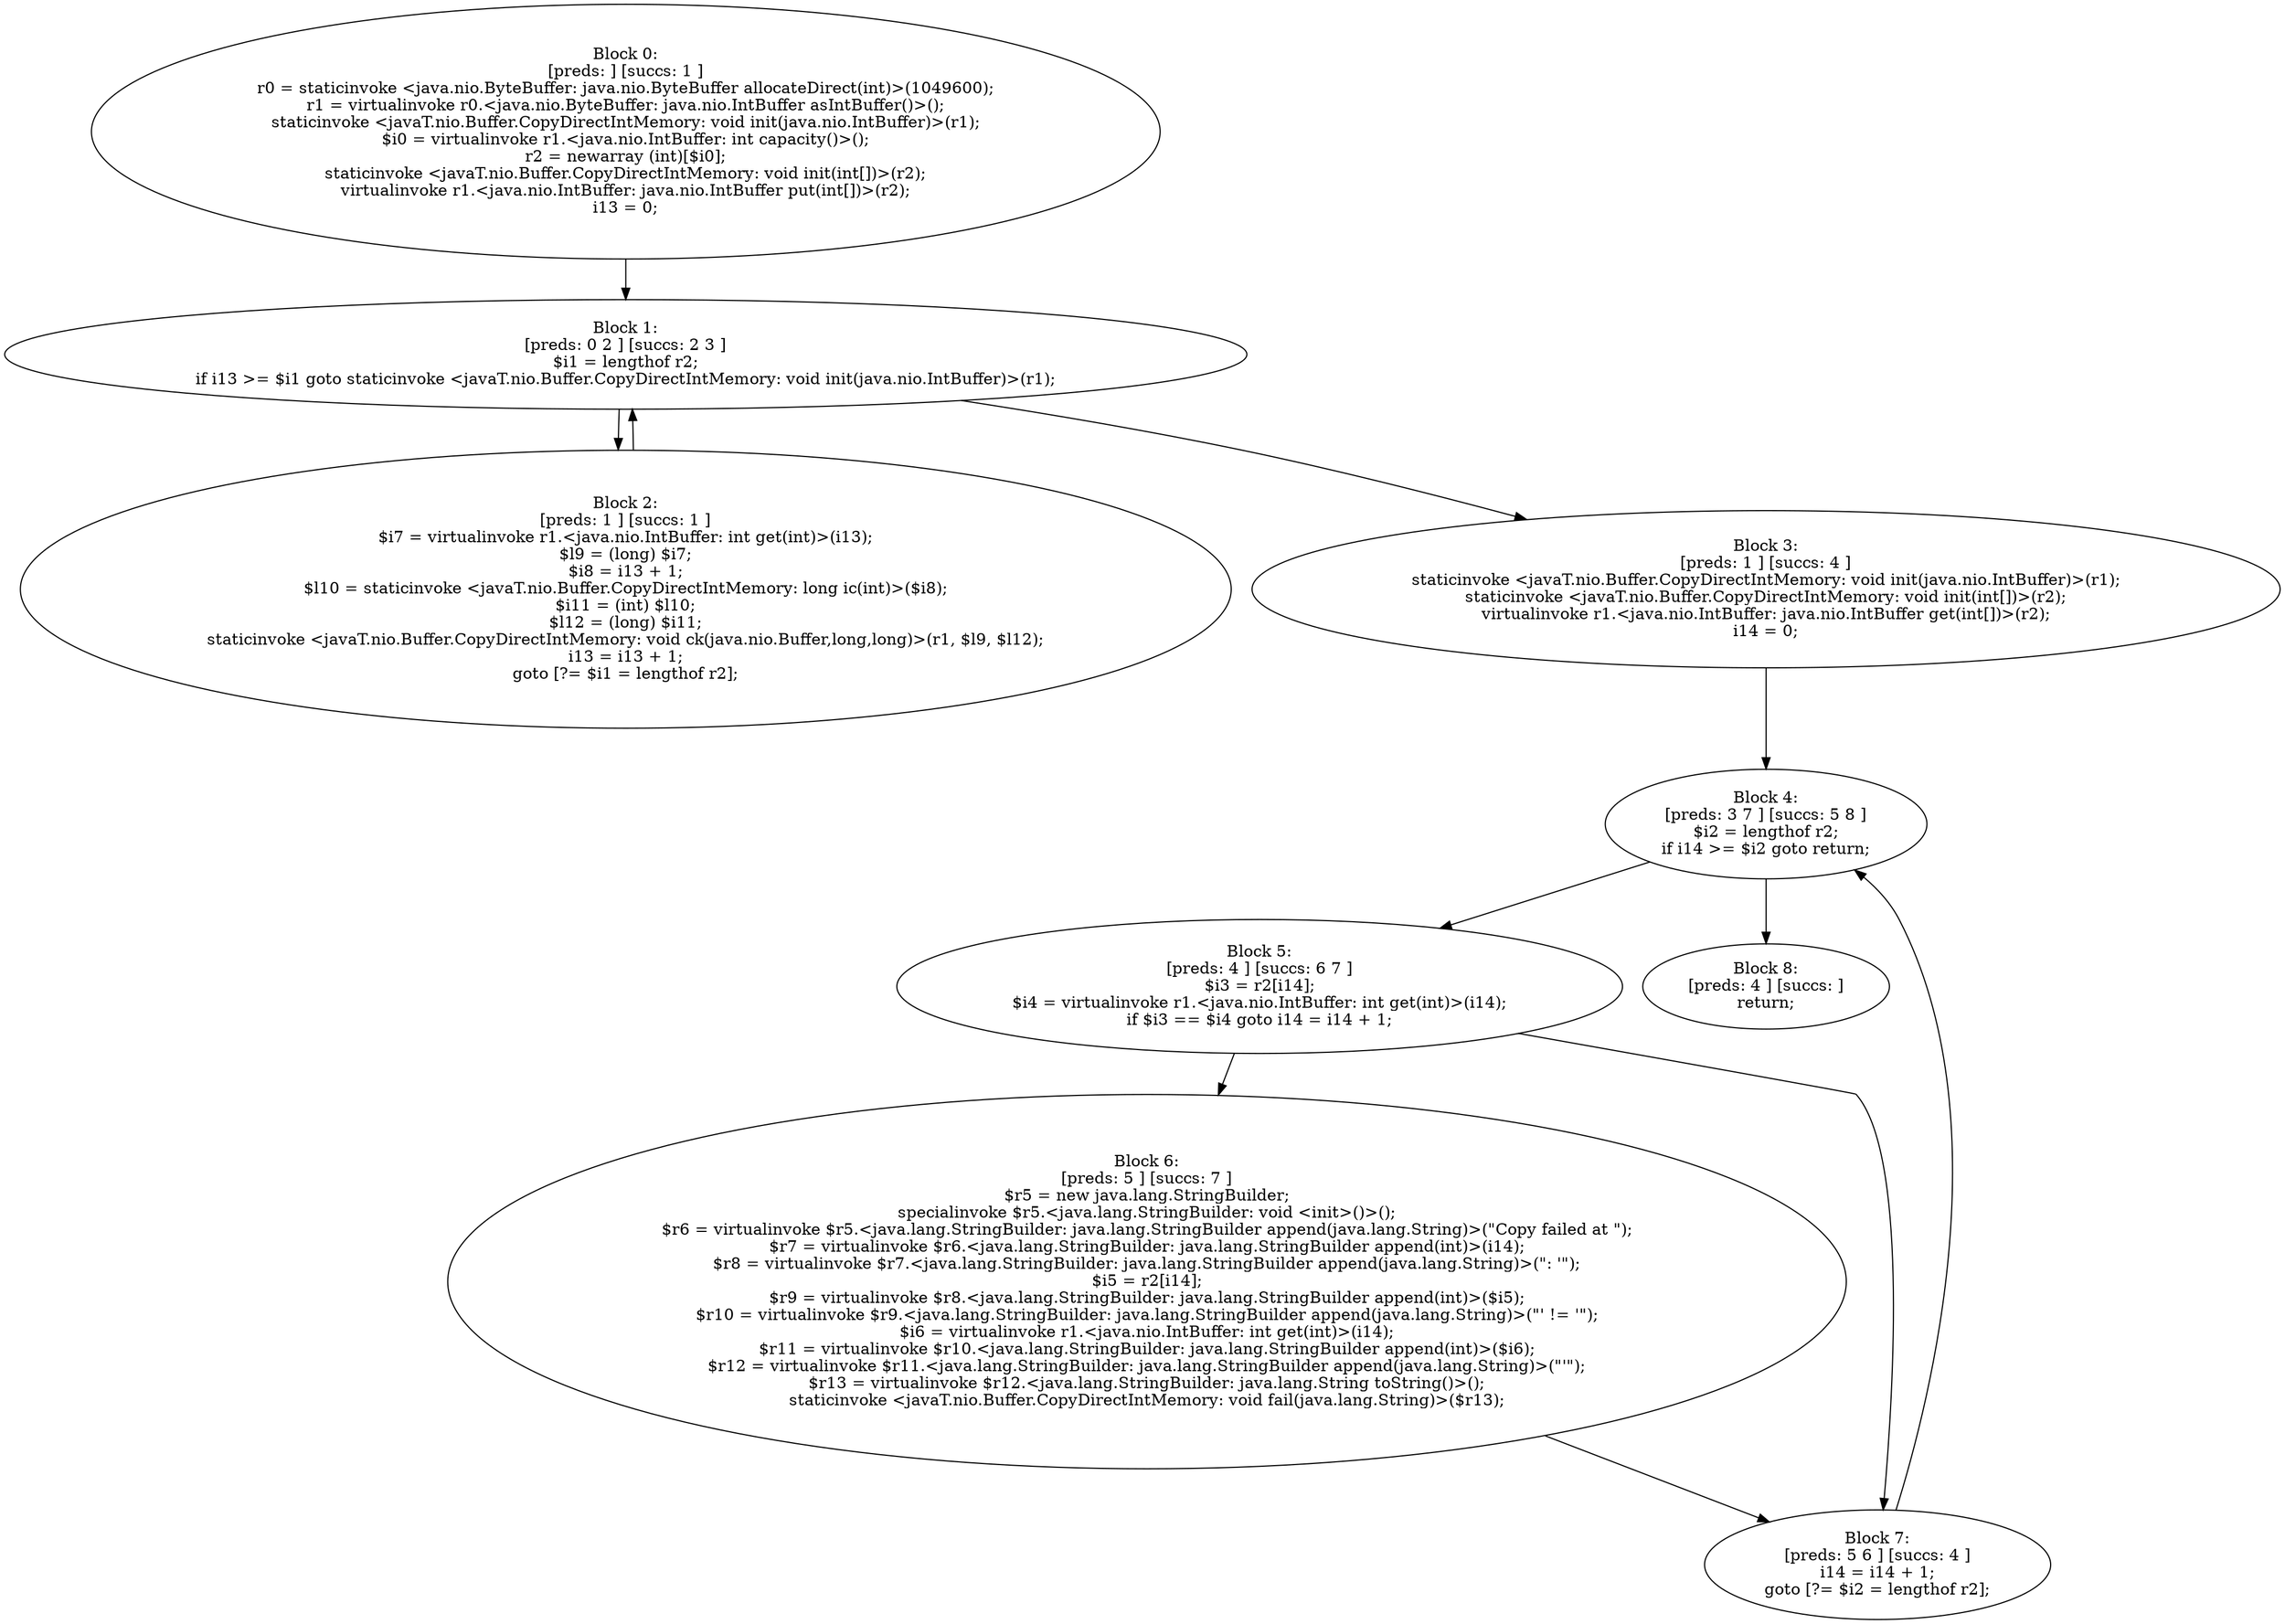 digraph "unitGraph" {
    "Block 0:
[preds: ] [succs: 1 ]
r0 = staticinvoke <java.nio.ByteBuffer: java.nio.ByteBuffer allocateDirect(int)>(1049600);
r1 = virtualinvoke r0.<java.nio.ByteBuffer: java.nio.IntBuffer asIntBuffer()>();
staticinvoke <javaT.nio.Buffer.CopyDirectIntMemory: void init(java.nio.IntBuffer)>(r1);
$i0 = virtualinvoke r1.<java.nio.IntBuffer: int capacity()>();
r2 = newarray (int)[$i0];
staticinvoke <javaT.nio.Buffer.CopyDirectIntMemory: void init(int[])>(r2);
virtualinvoke r1.<java.nio.IntBuffer: java.nio.IntBuffer put(int[])>(r2);
i13 = 0;
"
    "Block 1:
[preds: 0 2 ] [succs: 2 3 ]
$i1 = lengthof r2;
if i13 >= $i1 goto staticinvoke <javaT.nio.Buffer.CopyDirectIntMemory: void init(java.nio.IntBuffer)>(r1);
"
    "Block 2:
[preds: 1 ] [succs: 1 ]
$i7 = virtualinvoke r1.<java.nio.IntBuffer: int get(int)>(i13);
$l9 = (long) $i7;
$i8 = i13 + 1;
$l10 = staticinvoke <javaT.nio.Buffer.CopyDirectIntMemory: long ic(int)>($i8);
$i11 = (int) $l10;
$l12 = (long) $i11;
staticinvoke <javaT.nio.Buffer.CopyDirectIntMemory: void ck(java.nio.Buffer,long,long)>(r1, $l9, $l12);
i13 = i13 + 1;
goto [?= $i1 = lengthof r2];
"
    "Block 3:
[preds: 1 ] [succs: 4 ]
staticinvoke <javaT.nio.Buffer.CopyDirectIntMemory: void init(java.nio.IntBuffer)>(r1);
staticinvoke <javaT.nio.Buffer.CopyDirectIntMemory: void init(int[])>(r2);
virtualinvoke r1.<java.nio.IntBuffer: java.nio.IntBuffer get(int[])>(r2);
i14 = 0;
"
    "Block 4:
[preds: 3 7 ] [succs: 5 8 ]
$i2 = lengthof r2;
if i14 >= $i2 goto return;
"
    "Block 5:
[preds: 4 ] [succs: 6 7 ]
$i3 = r2[i14];
$i4 = virtualinvoke r1.<java.nio.IntBuffer: int get(int)>(i14);
if $i3 == $i4 goto i14 = i14 + 1;
"
    "Block 6:
[preds: 5 ] [succs: 7 ]
$r5 = new java.lang.StringBuilder;
specialinvoke $r5.<java.lang.StringBuilder: void <init>()>();
$r6 = virtualinvoke $r5.<java.lang.StringBuilder: java.lang.StringBuilder append(java.lang.String)>(\"Copy failed at \");
$r7 = virtualinvoke $r6.<java.lang.StringBuilder: java.lang.StringBuilder append(int)>(i14);
$r8 = virtualinvoke $r7.<java.lang.StringBuilder: java.lang.StringBuilder append(java.lang.String)>(\": \'\");
$i5 = r2[i14];
$r9 = virtualinvoke $r8.<java.lang.StringBuilder: java.lang.StringBuilder append(int)>($i5);
$r10 = virtualinvoke $r9.<java.lang.StringBuilder: java.lang.StringBuilder append(java.lang.String)>(\"\' != \'\");
$i6 = virtualinvoke r1.<java.nio.IntBuffer: int get(int)>(i14);
$r11 = virtualinvoke $r10.<java.lang.StringBuilder: java.lang.StringBuilder append(int)>($i6);
$r12 = virtualinvoke $r11.<java.lang.StringBuilder: java.lang.StringBuilder append(java.lang.String)>(\"\'\");
$r13 = virtualinvoke $r12.<java.lang.StringBuilder: java.lang.String toString()>();
staticinvoke <javaT.nio.Buffer.CopyDirectIntMemory: void fail(java.lang.String)>($r13);
"
    "Block 7:
[preds: 5 6 ] [succs: 4 ]
i14 = i14 + 1;
goto [?= $i2 = lengthof r2];
"
    "Block 8:
[preds: 4 ] [succs: ]
return;
"
    "Block 0:
[preds: ] [succs: 1 ]
r0 = staticinvoke <java.nio.ByteBuffer: java.nio.ByteBuffer allocateDirect(int)>(1049600);
r1 = virtualinvoke r0.<java.nio.ByteBuffer: java.nio.IntBuffer asIntBuffer()>();
staticinvoke <javaT.nio.Buffer.CopyDirectIntMemory: void init(java.nio.IntBuffer)>(r1);
$i0 = virtualinvoke r1.<java.nio.IntBuffer: int capacity()>();
r2 = newarray (int)[$i0];
staticinvoke <javaT.nio.Buffer.CopyDirectIntMemory: void init(int[])>(r2);
virtualinvoke r1.<java.nio.IntBuffer: java.nio.IntBuffer put(int[])>(r2);
i13 = 0;
"->"Block 1:
[preds: 0 2 ] [succs: 2 3 ]
$i1 = lengthof r2;
if i13 >= $i1 goto staticinvoke <javaT.nio.Buffer.CopyDirectIntMemory: void init(java.nio.IntBuffer)>(r1);
";
    "Block 1:
[preds: 0 2 ] [succs: 2 3 ]
$i1 = lengthof r2;
if i13 >= $i1 goto staticinvoke <javaT.nio.Buffer.CopyDirectIntMemory: void init(java.nio.IntBuffer)>(r1);
"->"Block 2:
[preds: 1 ] [succs: 1 ]
$i7 = virtualinvoke r1.<java.nio.IntBuffer: int get(int)>(i13);
$l9 = (long) $i7;
$i8 = i13 + 1;
$l10 = staticinvoke <javaT.nio.Buffer.CopyDirectIntMemory: long ic(int)>($i8);
$i11 = (int) $l10;
$l12 = (long) $i11;
staticinvoke <javaT.nio.Buffer.CopyDirectIntMemory: void ck(java.nio.Buffer,long,long)>(r1, $l9, $l12);
i13 = i13 + 1;
goto [?= $i1 = lengthof r2];
";
    "Block 1:
[preds: 0 2 ] [succs: 2 3 ]
$i1 = lengthof r2;
if i13 >= $i1 goto staticinvoke <javaT.nio.Buffer.CopyDirectIntMemory: void init(java.nio.IntBuffer)>(r1);
"->"Block 3:
[preds: 1 ] [succs: 4 ]
staticinvoke <javaT.nio.Buffer.CopyDirectIntMemory: void init(java.nio.IntBuffer)>(r1);
staticinvoke <javaT.nio.Buffer.CopyDirectIntMemory: void init(int[])>(r2);
virtualinvoke r1.<java.nio.IntBuffer: java.nio.IntBuffer get(int[])>(r2);
i14 = 0;
";
    "Block 2:
[preds: 1 ] [succs: 1 ]
$i7 = virtualinvoke r1.<java.nio.IntBuffer: int get(int)>(i13);
$l9 = (long) $i7;
$i8 = i13 + 1;
$l10 = staticinvoke <javaT.nio.Buffer.CopyDirectIntMemory: long ic(int)>($i8);
$i11 = (int) $l10;
$l12 = (long) $i11;
staticinvoke <javaT.nio.Buffer.CopyDirectIntMemory: void ck(java.nio.Buffer,long,long)>(r1, $l9, $l12);
i13 = i13 + 1;
goto [?= $i1 = lengthof r2];
"->"Block 1:
[preds: 0 2 ] [succs: 2 3 ]
$i1 = lengthof r2;
if i13 >= $i1 goto staticinvoke <javaT.nio.Buffer.CopyDirectIntMemory: void init(java.nio.IntBuffer)>(r1);
";
    "Block 3:
[preds: 1 ] [succs: 4 ]
staticinvoke <javaT.nio.Buffer.CopyDirectIntMemory: void init(java.nio.IntBuffer)>(r1);
staticinvoke <javaT.nio.Buffer.CopyDirectIntMemory: void init(int[])>(r2);
virtualinvoke r1.<java.nio.IntBuffer: java.nio.IntBuffer get(int[])>(r2);
i14 = 0;
"->"Block 4:
[preds: 3 7 ] [succs: 5 8 ]
$i2 = lengthof r2;
if i14 >= $i2 goto return;
";
    "Block 4:
[preds: 3 7 ] [succs: 5 8 ]
$i2 = lengthof r2;
if i14 >= $i2 goto return;
"->"Block 5:
[preds: 4 ] [succs: 6 7 ]
$i3 = r2[i14];
$i4 = virtualinvoke r1.<java.nio.IntBuffer: int get(int)>(i14);
if $i3 == $i4 goto i14 = i14 + 1;
";
    "Block 4:
[preds: 3 7 ] [succs: 5 8 ]
$i2 = lengthof r2;
if i14 >= $i2 goto return;
"->"Block 8:
[preds: 4 ] [succs: ]
return;
";
    "Block 5:
[preds: 4 ] [succs: 6 7 ]
$i3 = r2[i14];
$i4 = virtualinvoke r1.<java.nio.IntBuffer: int get(int)>(i14);
if $i3 == $i4 goto i14 = i14 + 1;
"->"Block 6:
[preds: 5 ] [succs: 7 ]
$r5 = new java.lang.StringBuilder;
specialinvoke $r5.<java.lang.StringBuilder: void <init>()>();
$r6 = virtualinvoke $r5.<java.lang.StringBuilder: java.lang.StringBuilder append(java.lang.String)>(\"Copy failed at \");
$r7 = virtualinvoke $r6.<java.lang.StringBuilder: java.lang.StringBuilder append(int)>(i14);
$r8 = virtualinvoke $r7.<java.lang.StringBuilder: java.lang.StringBuilder append(java.lang.String)>(\": \'\");
$i5 = r2[i14];
$r9 = virtualinvoke $r8.<java.lang.StringBuilder: java.lang.StringBuilder append(int)>($i5);
$r10 = virtualinvoke $r9.<java.lang.StringBuilder: java.lang.StringBuilder append(java.lang.String)>(\"\' != \'\");
$i6 = virtualinvoke r1.<java.nio.IntBuffer: int get(int)>(i14);
$r11 = virtualinvoke $r10.<java.lang.StringBuilder: java.lang.StringBuilder append(int)>($i6);
$r12 = virtualinvoke $r11.<java.lang.StringBuilder: java.lang.StringBuilder append(java.lang.String)>(\"\'\");
$r13 = virtualinvoke $r12.<java.lang.StringBuilder: java.lang.String toString()>();
staticinvoke <javaT.nio.Buffer.CopyDirectIntMemory: void fail(java.lang.String)>($r13);
";
    "Block 5:
[preds: 4 ] [succs: 6 7 ]
$i3 = r2[i14];
$i4 = virtualinvoke r1.<java.nio.IntBuffer: int get(int)>(i14);
if $i3 == $i4 goto i14 = i14 + 1;
"->"Block 7:
[preds: 5 6 ] [succs: 4 ]
i14 = i14 + 1;
goto [?= $i2 = lengthof r2];
";
    "Block 6:
[preds: 5 ] [succs: 7 ]
$r5 = new java.lang.StringBuilder;
specialinvoke $r5.<java.lang.StringBuilder: void <init>()>();
$r6 = virtualinvoke $r5.<java.lang.StringBuilder: java.lang.StringBuilder append(java.lang.String)>(\"Copy failed at \");
$r7 = virtualinvoke $r6.<java.lang.StringBuilder: java.lang.StringBuilder append(int)>(i14);
$r8 = virtualinvoke $r7.<java.lang.StringBuilder: java.lang.StringBuilder append(java.lang.String)>(\": \'\");
$i5 = r2[i14];
$r9 = virtualinvoke $r8.<java.lang.StringBuilder: java.lang.StringBuilder append(int)>($i5);
$r10 = virtualinvoke $r9.<java.lang.StringBuilder: java.lang.StringBuilder append(java.lang.String)>(\"\' != \'\");
$i6 = virtualinvoke r1.<java.nio.IntBuffer: int get(int)>(i14);
$r11 = virtualinvoke $r10.<java.lang.StringBuilder: java.lang.StringBuilder append(int)>($i6);
$r12 = virtualinvoke $r11.<java.lang.StringBuilder: java.lang.StringBuilder append(java.lang.String)>(\"\'\");
$r13 = virtualinvoke $r12.<java.lang.StringBuilder: java.lang.String toString()>();
staticinvoke <javaT.nio.Buffer.CopyDirectIntMemory: void fail(java.lang.String)>($r13);
"->"Block 7:
[preds: 5 6 ] [succs: 4 ]
i14 = i14 + 1;
goto [?= $i2 = lengthof r2];
";
    "Block 7:
[preds: 5 6 ] [succs: 4 ]
i14 = i14 + 1;
goto [?= $i2 = lengthof r2];
"->"Block 4:
[preds: 3 7 ] [succs: 5 8 ]
$i2 = lengthof r2;
if i14 >= $i2 goto return;
";
}
